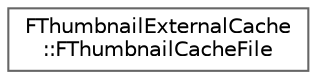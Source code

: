 digraph "Graphical Class Hierarchy"
{
 // INTERACTIVE_SVG=YES
 // LATEX_PDF_SIZE
  bgcolor="transparent";
  edge [fontname=Helvetica,fontsize=10,labelfontname=Helvetica,labelfontsize=10];
  node [fontname=Helvetica,fontsize=10,shape=box,height=0.2,width=0.4];
  rankdir="LR";
  Node0 [id="Node000000",label="FThumbnailExternalCache\l::FThumbnailCacheFile",height=0.2,width=0.4,color="grey40", fillcolor="white", style="filled",URL="$d7/daa/structFThumbnailExternalCache_1_1FThumbnailCacheFile.html",tooltip=" "];
}
